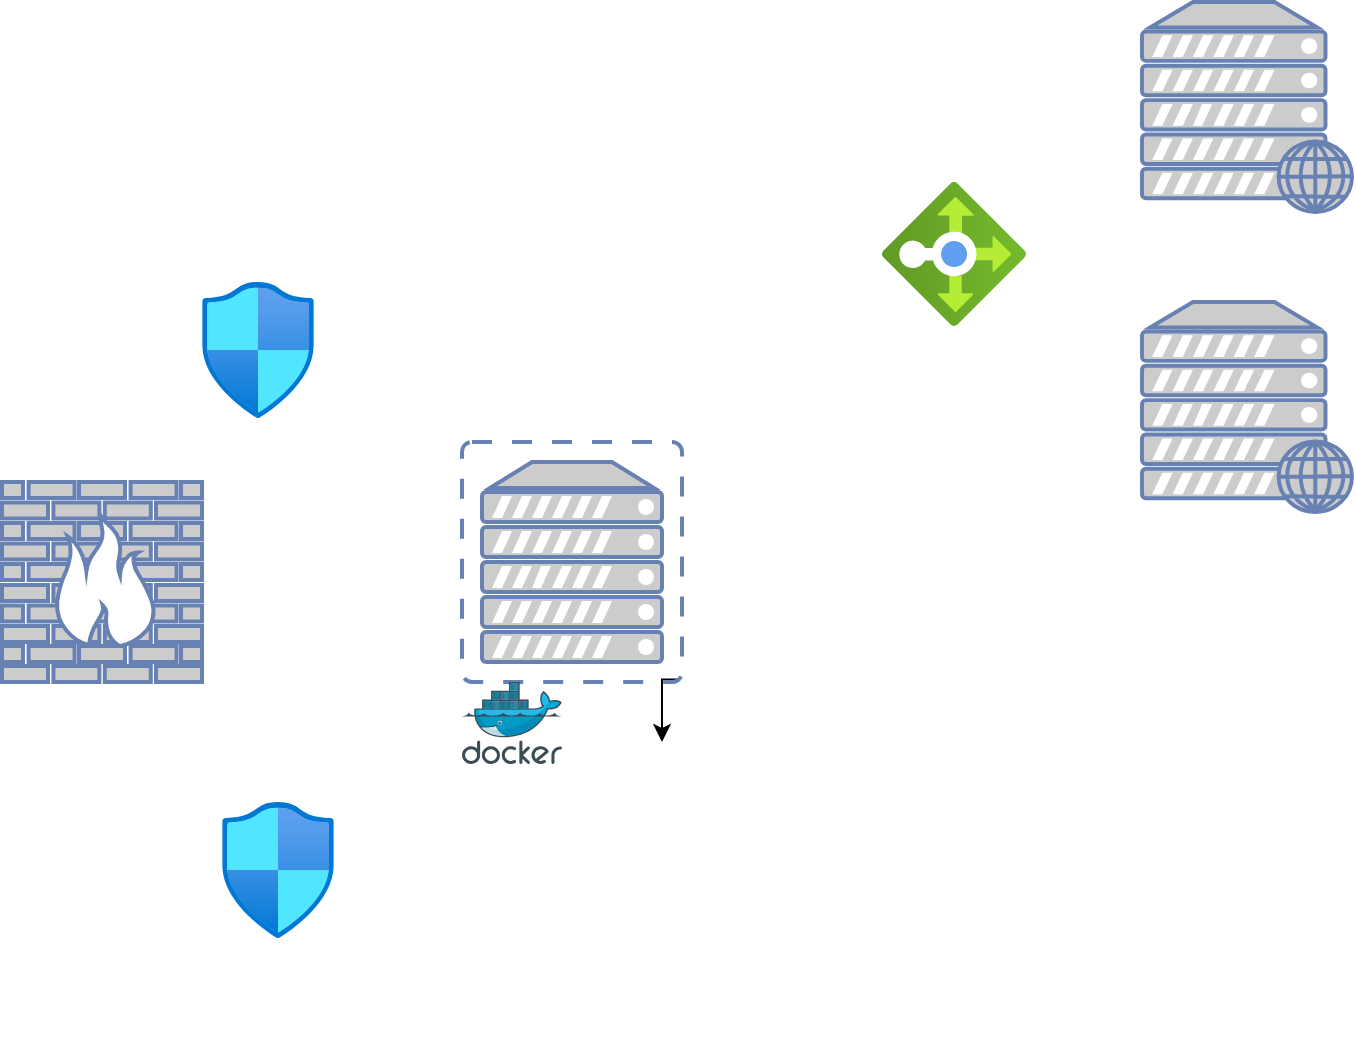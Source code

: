 <mxfile version="14.1.1" type="device"><diagram id="jD-Kuf8KjLNgQ0m1_Dv1" name="Page-1"><mxGraphModel dx="1422" dy="705" grid="1" gridSize="10" guides="1" tooltips="1" connect="1" arrows="1" fold="1" page="1" pageScale="1" pageWidth="850" pageHeight="1100" math="0" shadow="0"><root><mxCell id="0"/><mxCell id="1" parent="0"/><mxCell id="vqiRVDHyroCtpTGlpg3x-1" value="" style="aspect=fixed;html=1;points=[];align=center;image;fontSize=12;image=img/lib/azure2/networking/Load_Balancers.svg;rotation=90;" vertex="1" parent="1"><mxGeometry x="600" y="130" width="72" height="72" as="geometry"/></mxCell><mxCell id="vqiRVDHyroCtpTGlpg3x-2" value="" style="aspect=fixed;html=1;points=[];align=center;image;fontSize=12;image=img/lib/azure2/networking/Network_Security_Groups.svg;" vertex="1" parent="1"><mxGeometry x="260" y="180" width="56.0" height="68" as="geometry"/></mxCell><mxCell id="vqiRVDHyroCtpTGlpg3x-9" style="edgeStyle=orthogonalEdgeStyle;rounded=0;orthogonalLoop=1;jettySize=auto;html=1;exitX=0.99;exitY=0.99;exitDx=0;exitDy=0;exitPerimeter=0;" edge="1" parent="1" source="vqiRVDHyroCtpTGlpg3x-5"><mxGeometry relative="1" as="geometry"><mxPoint x="490" y="410" as="targetPoint"/></mxGeometry></mxCell><mxCell id="vqiRVDHyroCtpTGlpg3x-5" value="" style="fontColor=#0066CC;verticalAlign=top;verticalLabelPosition=bottom;labelPosition=center;align=center;html=1;outlineConnect=0;fillColor=#CCCCCC;strokeColor=#6881B3;gradientColor=none;gradientDirection=north;strokeWidth=2;shape=mxgraph.networks.virtual_server;" vertex="1" parent="1"><mxGeometry x="390" y="260" width="110" height="120" as="geometry"/></mxCell><mxCell id="vqiRVDHyroCtpTGlpg3x-7" value="" style="fontColor=#0066CC;verticalAlign=top;verticalLabelPosition=bottom;labelPosition=center;align=center;html=1;outlineConnect=0;fillColor=#CCCCCC;strokeColor=#6881B3;gradientColor=none;gradientDirection=north;strokeWidth=2;shape=mxgraph.networks.web_server;" vertex="1" parent="1"><mxGeometry x="730" y="190" width="105" height="105" as="geometry"/></mxCell><mxCell id="vqiRVDHyroCtpTGlpg3x-8" value="" style="fontColor=#0066CC;verticalAlign=top;verticalLabelPosition=bottom;labelPosition=center;align=center;html=1;outlineConnect=0;fillColor=#CCCCCC;strokeColor=#6881B3;gradientColor=none;gradientDirection=north;strokeWidth=2;shape=mxgraph.networks.web_server;" vertex="1" parent="1"><mxGeometry x="730" y="40" width="105" height="105" as="geometry"/></mxCell><mxCell id="vqiRVDHyroCtpTGlpg3x-10" value="" style="fontColor=#0066CC;verticalAlign=top;verticalLabelPosition=bottom;labelPosition=center;align=center;html=1;outlineConnect=0;fillColor=#CCCCCC;strokeColor=#6881B3;gradientColor=none;gradientDirection=north;strokeWidth=2;shape=mxgraph.networks.firewall;" vertex="1" parent="1"><mxGeometry x="160" y="280" width="100" height="100" as="geometry"/></mxCell><mxCell id="vqiRVDHyroCtpTGlpg3x-11" value="" style="aspect=fixed;html=1;points=[];align=center;image;fontSize=12;image=img/lib/azure2/networking/Network_Security_Groups.svg;" vertex="1" parent="1"><mxGeometry x="270" y="440" width="56.0" height="68" as="geometry"/></mxCell><mxCell id="vqiRVDHyroCtpTGlpg3x-12" value="" style="aspect=fixed;html=1;points=[];align=center;image;fontSize=12;image=img/lib/mscae/Docker.svg;" vertex="1" parent="1"><mxGeometry x="390" y="380" width="50" height="41" as="geometry"/></mxCell><mxCell id="vqiRVDHyroCtpTGlpg3x-13" value="" style="shape=image;html=1;verticalAlign=top;verticalLabelPosition=bottom;labelBackgroundColor=#ffffff;imageAspect=0;aspect=fixed;image=https://cdn4.iconfinder.com/data/icons/logos-brands-5/24/elasticsearch-128.png" vertex="1" parent="1"><mxGeometry x="610" y="530" width="38" height="38" as="geometry"/></mxCell></root></mxGraphModel></diagram></mxfile>